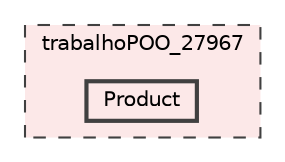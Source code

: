 digraph "D:/Aulas/POO/TP_POO_27967/trabalhoPOO_27967/Product"
{
 // LATEX_PDF_SIZE
  bgcolor="transparent";
  edge [fontname=Helvetica,fontsize=10,labelfontname=Helvetica,labelfontsize=10];
  node [fontname=Helvetica,fontsize=10,shape=box,height=0.2,width=0.4];
  compound=true
  subgraph clusterdir_2febc12c3c491208b6bb30c417a778ab {
    graph [ bgcolor="#fce8e8", pencolor="grey25", label="trabalhoPOO_27967", fontname=Helvetica,fontsize=10 style="filled,dashed", URL="dir_2febc12c3c491208b6bb30c417a778ab.html",tooltip=""]
  dir_066ad889b8403b1e5905d944e6b9ecf3 [label="Product", fillcolor="#fce8e8", color="grey25", style="filled,bold", URL="dir_066ad889b8403b1e5905d944e6b9ecf3.html",tooltip=""];
  }
}
